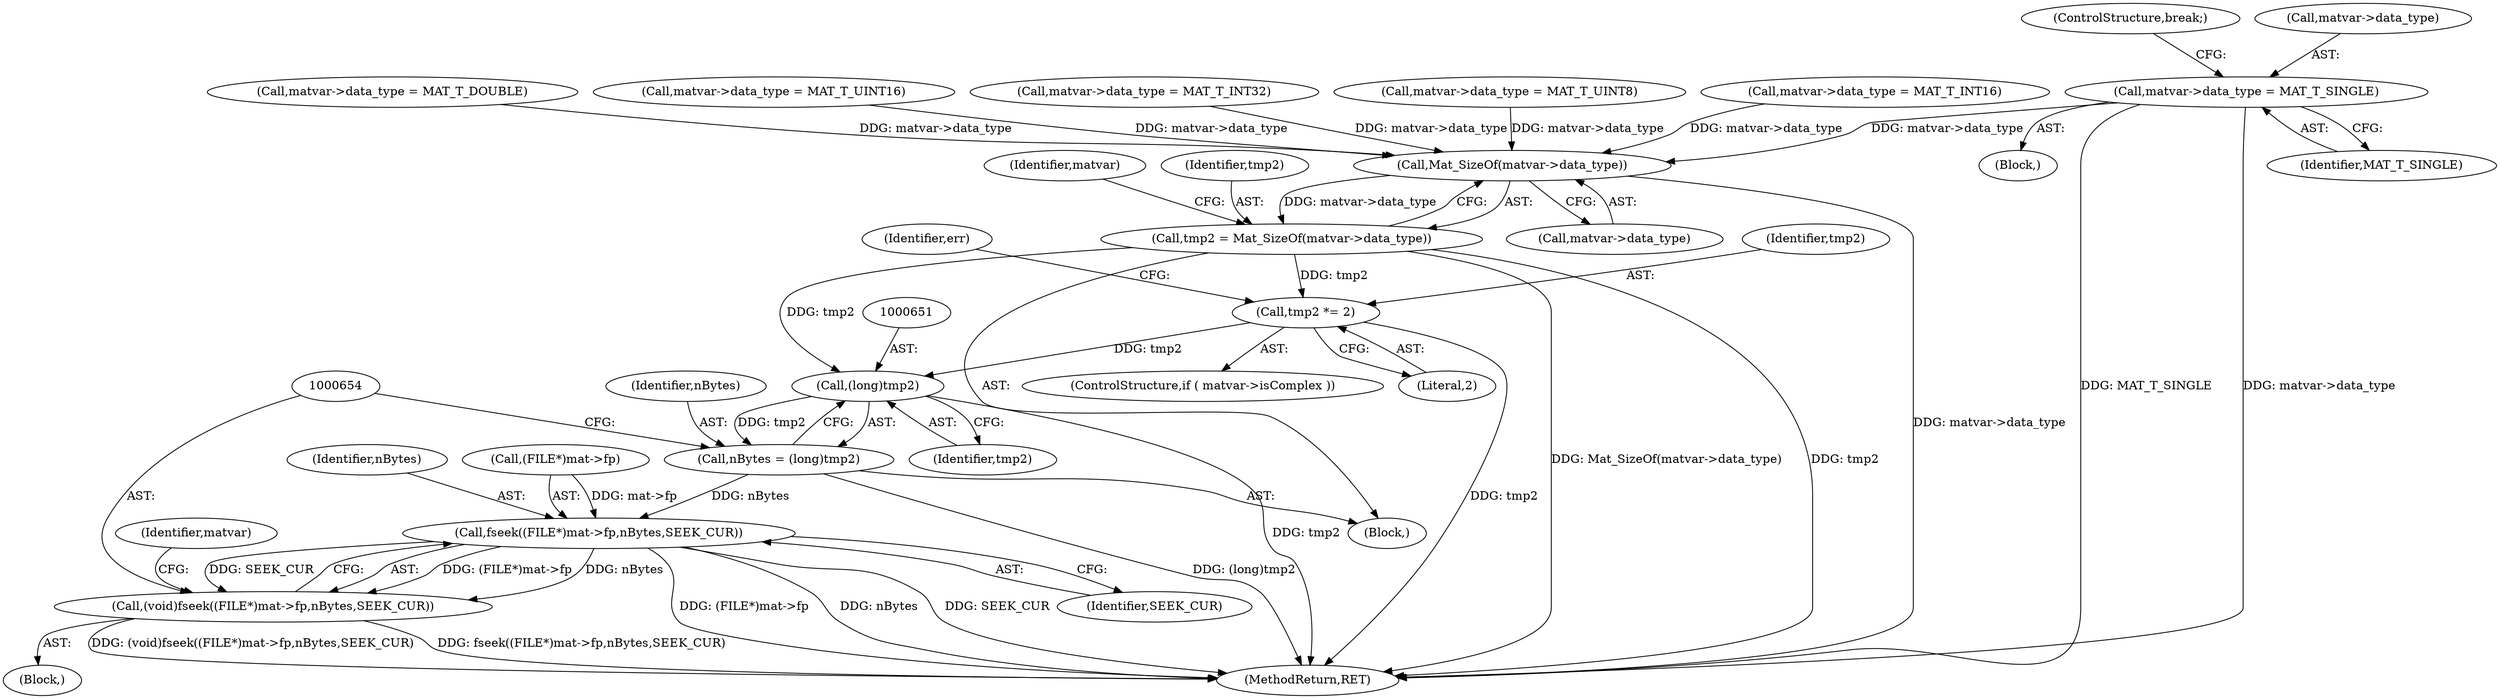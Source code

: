 digraph "0_matio_651a8e28099edb5fbb9e4e1d4d3238848f446c9a@pointer" {
"1000278" [label="(Call,matvar->data_type = MAT_T_SINGLE)"];
"1000622" [label="(Call,Mat_SizeOf(matvar->data_type))"];
"1000620" [label="(Call,tmp2 = Mat_SizeOf(matvar->data_type))"];
"1000630" [label="(Call,tmp2 *= 2)"];
"1000650" [label="(Call,(long)tmp2)"];
"1000648" [label="(Call,nBytes = (long)tmp2)"];
"1000655" [label="(Call,fseek((FILE*)mat->fp,nBytes,SEEK_CUR))"];
"1000653" [label="(Call,(void)fseek((FILE*)mat->fp,nBytes,SEEK_CUR))"];
"1000632" [label="(Literal,2)"];
"1000626" [label="(ControlStructure,if ( matvar->isComplex ))"];
"1000278" [label="(Call,matvar->data_type = MAT_T_SINGLE)"];
"1000630" [label="(Call,tmp2 *= 2)"];
"1000283" [label="(ControlStructure,break;)"];
"1000653" [label="(Call,(void)fseek((FILE*)mat->fp,nBytes,SEEK_CUR))"];
"1000271" [label="(Call,matvar->data_type = MAT_T_DOUBLE)"];
"1000299" [label="(Call,matvar->data_type = MAT_T_UINT16)"];
"1000279" [label="(Call,matvar->data_type)"];
"1000631" [label="(Identifier,tmp2)"];
"1000664" [label="(Identifier,matvar)"];
"1000617" [label="(Block,)"];
"1000656" [label="(Call,(FILE*)mat->fp)"];
"1000634" [label="(Identifier,err)"];
"1000665" [label="(MethodReturn,RET)"];
"1000650" [label="(Call,(long)tmp2)"];
"1000285" [label="(Call,matvar->data_type = MAT_T_INT32)"];
"1000628" [label="(Identifier,matvar)"];
"1000652" [label="(Identifier,tmp2)"];
"1000282" [label="(Identifier,MAT_T_SINGLE)"];
"1000649" [label="(Identifier,nBytes)"];
"1000648" [label="(Call,nBytes = (long)tmp2)"];
"1000306" [label="(Call,matvar->data_type = MAT_T_UINT8)"];
"1000622" [label="(Call,Mat_SizeOf(matvar->data_type))"];
"1000269" [label="(Block,)"];
"1000623" [label="(Call,matvar->data_type)"];
"1000662" [label="(Identifier,SEEK_CUR)"];
"1000661" [label="(Identifier,nBytes)"];
"1000620" [label="(Call,tmp2 = Mat_SizeOf(matvar->data_type))"];
"1000621" [label="(Identifier,tmp2)"];
"1000655" [label="(Call,fseek((FILE*)mat->fp,nBytes,SEEK_CUR))"];
"1000109" [label="(Block,)"];
"1000292" [label="(Call,matvar->data_type = MAT_T_INT16)"];
"1000278" -> "1000269"  [label="AST: "];
"1000278" -> "1000282"  [label="CFG: "];
"1000279" -> "1000278"  [label="AST: "];
"1000282" -> "1000278"  [label="AST: "];
"1000283" -> "1000278"  [label="CFG: "];
"1000278" -> "1000665"  [label="DDG: MAT_T_SINGLE"];
"1000278" -> "1000665"  [label="DDG: matvar->data_type"];
"1000278" -> "1000622"  [label="DDG: matvar->data_type"];
"1000622" -> "1000620"  [label="AST: "];
"1000622" -> "1000623"  [label="CFG: "];
"1000623" -> "1000622"  [label="AST: "];
"1000620" -> "1000622"  [label="CFG: "];
"1000622" -> "1000665"  [label="DDG: matvar->data_type"];
"1000622" -> "1000620"  [label="DDG: matvar->data_type"];
"1000285" -> "1000622"  [label="DDG: matvar->data_type"];
"1000292" -> "1000622"  [label="DDG: matvar->data_type"];
"1000306" -> "1000622"  [label="DDG: matvar->data_type"];
"1000299" -> "1000622"  [label="DDG: matvar->data_type"];
"1000271" -> "1000622"  [label="DDG: matvar->data_type"];
"1000620" -> "1000617"  [label="AST: "];
"1000621" -> "1000620"  [label="AST: "];
"1000628" -> "1000620"  [label="CFG: "];
"1000620" -> "1000665"  [label="DDG: Mat_SizeOf(matvar->data_type)"];
"1000620" -> "1000665"  [label="DDG: tmp2"];
"1000620" -> "1000630"  [label="DDG: tmp2"];
"1000620" -> "1000650"  [label="DDG: tmp2"];
"1000630" -> "1000626"  [label="AST: "];
"1000630" -> "1000632"  [label="CFG: "];
"1000631" -> "1000630"  [label="AST: "];
"1000632" -> "1000630"  [label="AST: "];
"1000634" -> "1000630"  [label="CFG: "];
"1000630" -> "1000665"  [label="DDG: tmp2"];
"1000630" -> "1000650"  [label="DDG: tmp2"];
"1000650" -> "1000648"  [label="AST: "];
"1000650" -> "1000652"  [label="CFG: "];
"1000651" -> "1000650"  [label="AST: "];
"1000652" -> "1000650"  [label="AST: "];
"1000648" -> "1000650"  [label="CFG: "];
"1000650" -> "1000665"  [label="DDG: tmp2"];
"1000650" -> "1000648"  [label="DDG: tmp2"];
"1000648" -> "1000617"  [label="AST: "];
"1000649" -> "1000648"  [label="AST: "];
"1000654" -> "1000648"  [label="CFG: "];
"1000648" -> "1000665"  [label="DDG: (long)tmp2"];
"1000648" -> "1000655"  [label="DDG: nBytes"];
"1000655" -> "1000653"  [label="AST: "];
"1000655" -> "1000662"  [label="CFG: "];
"1000656" -> "1000655"  [label="AST: "];
"1000661" -> "1000655"  [label="AST: "];
"1000662" -> "1000655"  [label="AST: "];
"1000653" -> "1000655"  [label="CFG: "];
"1000655" -> "1000665"  [label="DDG: (FILE*)mat->fp"];
"1000655" -> "1000665"  [label="DDG: nBytes"];
"1000655" -> "1000665"  [label="DDG: SEEK_CUR"];
"1000655" -> "1000653"  [label="DDG: (FILE*)mat->fp"];
"1000655" -> "1000653"  [label="DDG: nBytes"];
"1000655" -> "1000653"  [label="DDG: SEEK_CUR"];
"1000656" -> "1000655"  [label="DDG: mat->fp"];
"1000653" -> "1000109"  [label="AST: "];
"1000654" -> "1000653"  [label="AST: "];
"1000664" -> "1000653"  [label="CFG: "];
"1000653" -> "1000665"  [label="DDG: fseek((FILE*)mat->fp,nBytes,SEEK_CUR)"];
"1000653" -> "1000665"  [label="DDG: (void)fseek((FILE*)mat->fp,nBytes,SEEK_CUR)"];
}
